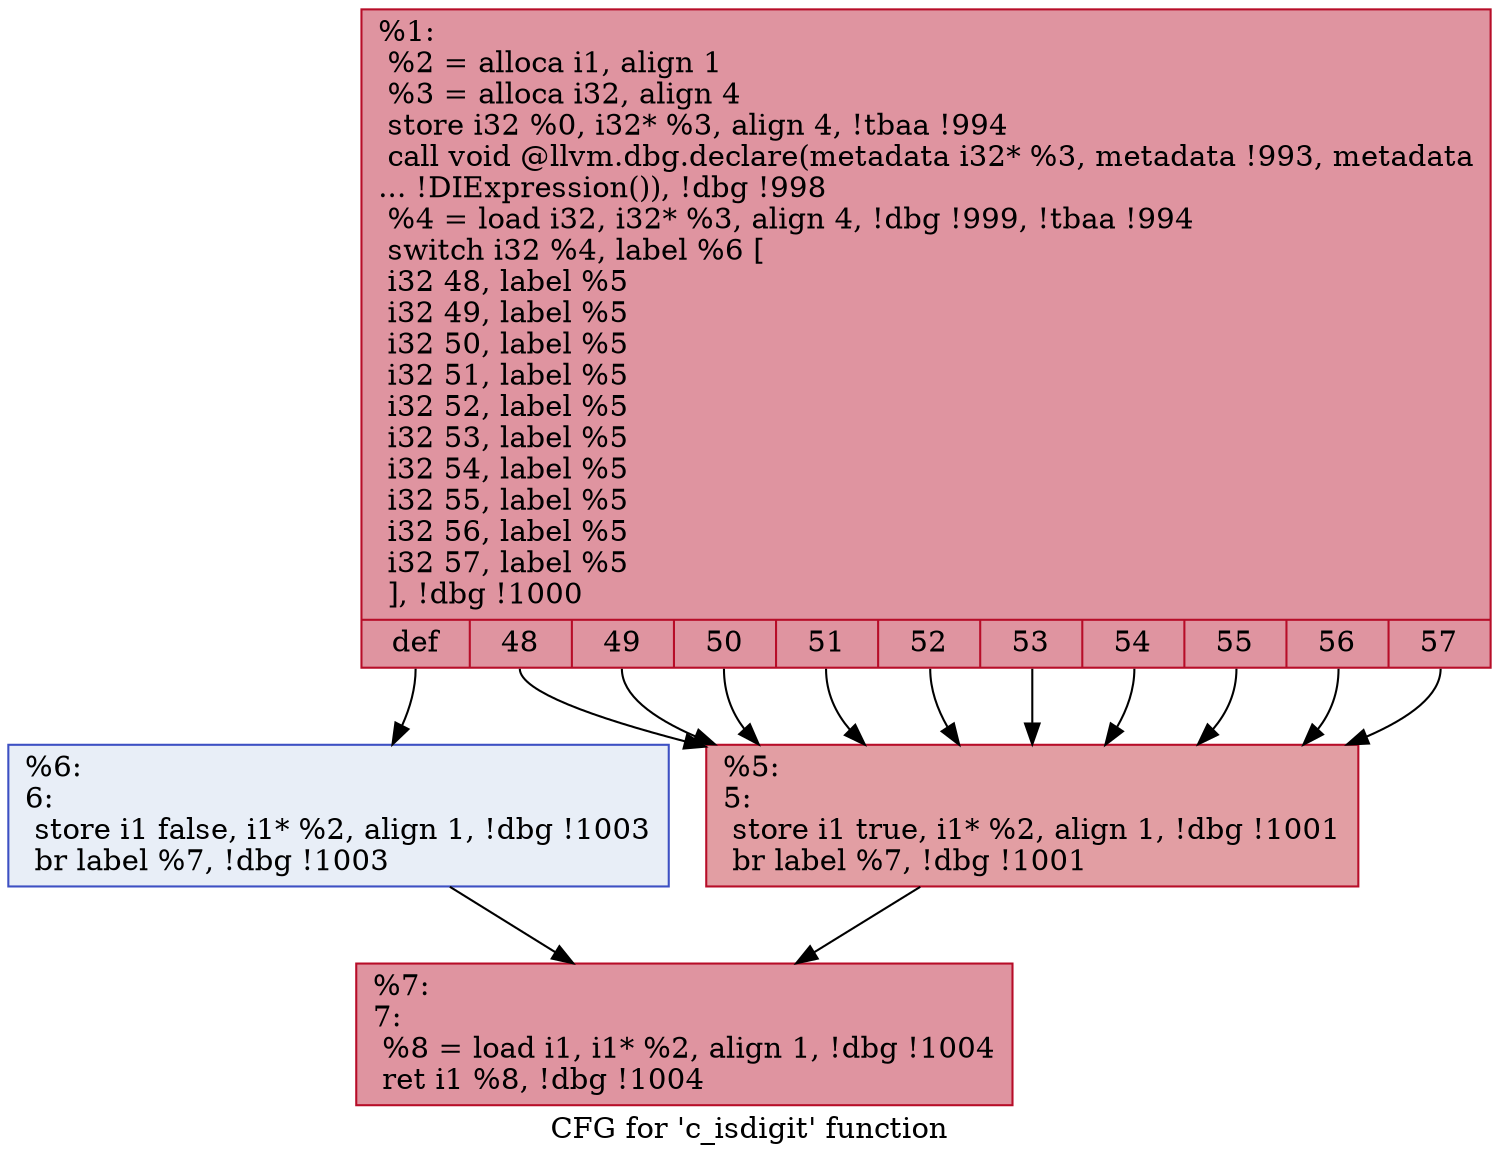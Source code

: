 digraph "CFG for 'c_isdigit' function" {
	label="CFG for 'c_isdigit' function";

	Node0x123c880 [shape=record,color="#b70d28ff", style=filled, fillcolor="#b70d2870",label="{%1:\l  %2 = alloca i1, align 1\l  %3 = alloca i32, align 4\l  store i32 %0, i32* %3, align 4, !tbaa !994\l  call void @llvm.dbg.declare(metadata i32* %3, metadata !993, metadata\l... !DIExpression()), !dbg !998\l  %4 = load i32, i32* %3, align 4, !dbg !999, !tbaa !994\l  switch i32 %4, label %6 [\l    i32 48, label %5\l    i32 49, label %5\l    i32 50, label %5\l    i32 51, label %5\l    i32 52, label %5\l    i32 53, label %5\l    i32 54, label %5\l    i32 55, label %5\l    i32 56, label %5\l    i32 57, label %5\l  ], !dbg !1000\l|{<s0>def|<s1>48|<s2>49|<s3>50|<s4>51|<s5>52|<s6>53|<s7>54|<s8>55|<s9>56|<s10>57}}"];
	Node0x123c880:s0 -> Node0x123c920;
	Node0x123c880:s1 -> Node0x123c8d0;
	Node0x123c880:s2 -> Node0x123c8d0;
	Node0x123c880:s3 -> Node0x123c8d0;
	Node0x123c880:s4 -> Node0x123c8d0;
	Node0x123c880:s5 -> Node0x123c8d0;
	Node0x123c880:s6 -> Node0x123c8d0;
	Node0x123c880:s7 -> Node0x123c8d0;
	Node0x123c880:s8 -> Node0x123c8d0;
	Node0x123c880:s9 -> Node0x123c8d0;
	Node0x123c880:s10 -> Node0x123c8d0;
	Node0x123c8d0 [shape=record,color="#b70d28ff", style=filled, fillcolor="#be242e70",label="{%5:\l5:                                                \l  store i1 true, i1* %2, align 1, !dbg !1001\l  br label %7, !dbg !1001\l}"];
	Node0x123c8d0 -> Node0x123c970;
	Node0x123c920 [shape=record,color="#3d50c3ff", style=filled, fillcolor="#cbd8ee70",label="{%6:\l6:                                                \l  store i1 false, i1* %2, align 1, !dbg !1003\l  br label %7, !dbg !1003\l}"];
	Node0x123c920 -> Node0x123c970;
	Node0x123c970 [shape=record,color="#b70d28ff", style=filled, fillcolor="#b70d2870",label="{%7:\l7:                                                \l  %8 = load i1, i1* %2, align 1, !dbg !1004\l  ret i1 %8, !dbg !1004\l}"];
}
